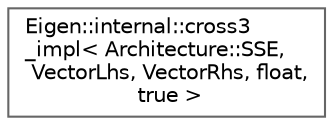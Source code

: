 digraph "类继承关系图"
{
 // LATEX_PDF_SIZE
  bgcolor="transparent";
  edge [fontname=Helvetica,fontsize=10,labelfontname=Helvetica,labelfontsize=10];
  node [fontname=Helvetica,fontsize=10,shape=box,height=0.2,width=0.4];
  rankdir="LR";
  Node0 [id="Node000000",label="Eigen::internal::cross3\l_impl\< Architecture::SSE,\l VectorLhs, VectorRhs, float,\l true \>",height=0.2,width=0.4,color="grey40", fillcolor="white", style="filled",URL="$struct_eigen_1_1internal_1_1cross3__impl_3_01_architecture_1_1_s_s_e_00_01_vector_lhs_00_01_vect981fca9d3c0a247b027e5ff23e43a093.html",tooltip=" "];
}
